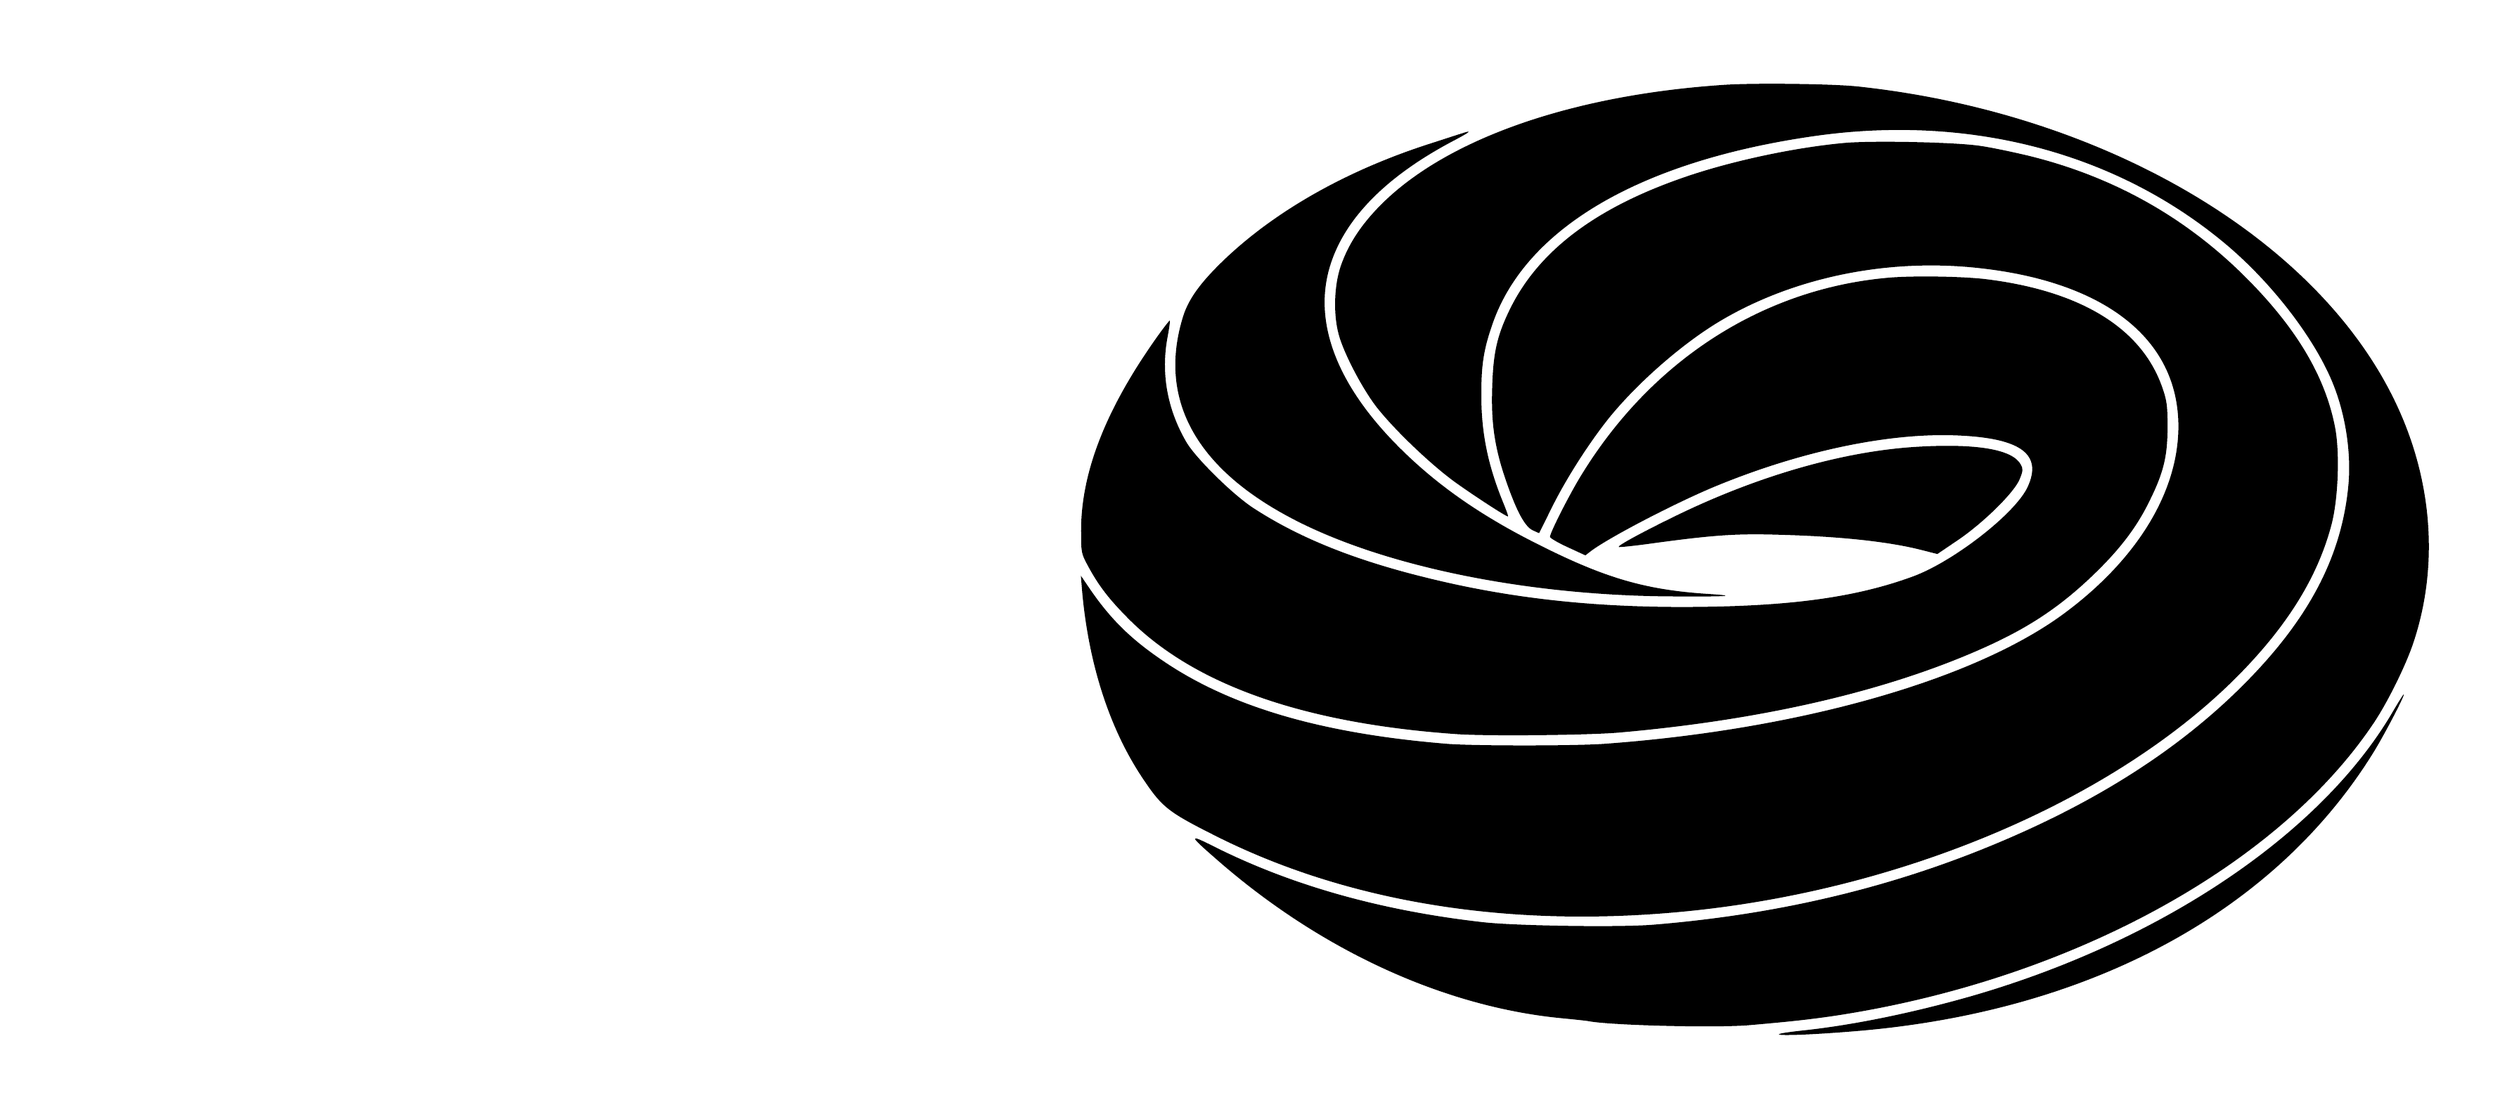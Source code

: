% auteur du logo : Mathias Rousset
% version tikz : Kroum Tzanev
% date : 13 décembre 2015
\usetikzlibrary{svg.path}

\begin{tikzpicture}[x=1pt,y=1pt]
  % logo size 748x555 (rapport 1.36:1)
  \path (-23,-27.5) rectangle (725,527.5);
  % Logo
  \begin{scope}[black]
    \fill svg{M202.0 469.0 c-1.4 -.4 -9.6 -3.1 -18.3 -5.9 -40.8 -13.3 -76.3 -33.2 -102.4 -57.5 -13.1 -12.3 -19.8 -21.2 -22.8 -30.6 -13.2 -42.1 5.9 -77.8 55.8 -104.0 46.3 -24.4 119.9 -39.6 194.7 -40.1 28.7 -.2 35.6 .2 20.1 1.2 -33.6 2.1 -54.5 8.3 -91.1 27.0 -28.0 14.3 -49.7 29.6 -68.5 48.4 -32.7 32.6 -44.9 65.6 -35.0 95.0 7.8 23.4 28.7 44.4 61.7 62.0 9.9 5.2 11.2 6.3 5.8 4.5z};
    \fill svg{M337.0 493.9 c-78.0 -5.1 -142.6 -27.5 -176.6 -61.4 -10.4 -10.4 -17.1 -20.6 -21.0 -32.0 -3.3 -9.8 -3.8 -24.1 -1.1 -34.5 2.4 -9.4 11.6 -27.1 19.0 -37.0 8.6 -11.3 27.7 -29.7 40.7 -39.2 9.6 -6.9 26.3 -17.8 27.4 -17.8 .3 .0 -.9 3.3 -2.5 7.2 -7.9 19.3 -11.3 36.1 -11.2 55.8 .0 15.4 1.3 23.2 5.8 36.1 17.1 49.2 76.0 83.6 165.0 96.4 79.9 11.5 155.4 -8.3 211.6 -55.3 23.9 -20.0 45.9 -48.6 55.3 -71.8 6.7 -16.5 9.7 -36.9 7.8 -54.1 -3.8 -36.0 -20.7 -67.7 -53.7 -100.8 -34.7 -34.8 -79.6 -62.9 -136.5 -85.5 -51.7 -20.5 -106.8 -33.0 -167.0 -37.9 -17.0 -1.4 -70.8 -.6 -87.5 1.3 -52.0 5.9 -97.7 18.7 -137.6 38.6 -14.3 7.2 -14.1 6.6 2.6 -7.9 52.8 -45.7 115.8 -74.4 176.0 -80.1 6.1 -.6 12.1 -1.2 13.5 -1.5 12.2 -2.2 66.1 -3.5 82.7 -2.0 21.8 1.9 30.4 2.9 42.3 4.6 120.7 18.0 228.8 76.5 278.5 150.9 7.2 10.8 16.6 29.9 20.4 41.5 13.5 40.8 9.4 86.6 -11.5 127.5 -42.0 82.6 -150.6 145.0 -274.9 158.1 -13.2 1.3 -51.7 1.8 -67.5 .8z};
    \fill svg{M398.4 464.0 c-24.4 -2.2 -55.5 -8.7 -79.3 -16.6 -47.5 -15.8 -77.7 -38.3 -92.7 -68.9 -6.6 -13.6 -8.6 -22.2 -9.1 -40.5 -.6 -18.2 1.3 -31.0 7.3 -48.2 5.3 -15.2 9.5 -23.0 13.5 -24.9 l3.3 -1.5 6.7 13.5 c7.3 14.7 18.9 32.8 29.2 45.7 14.6 18.0 37.2 37.8 56.2 49.3 37.1 22.4 84.7 32.6 131.0 28.1 67.0 -6.5 105.5 -36.3 105.5 -81.7 .0 -33.5 -21.0 -68.1 -58.2 -95.8 -46.1 -34.4 -136.3 -60.1 -236.8 -67.4 -15.1 -1.1 -67.6 -1.1 -81.0 .0 -63.5 5.2 -109.8 18.6 -144.5 41.7 -17.1 11.4 -27.7 21.6 -38.5 37.2 l-5.1 7.5 .6 -7.5 c3.3 -37.7 14.1 -71.1 31.1 -96.5 10.3 -15.4 13.0 -17.4 39.3 -30.6 69.1 -34.3 153.7 -47.2 244.9 -37.4 111.1 12.0 217.9 58.5 279.8 121.6 25.0 25.6 40.1 50.2 47.1 76.8 3.4 13.0 4.3 36.4 1.9 49.4 -4.9 26.0 -19.3 50.6 -44.9 76.5 -31.1 31.5 -68.7 52.8 -112.7 63.6 -8.0 1.9 -19.2 4.3 -25.0 5.1 -12.2 1.9 -55.4 2.8 -69.6 1.5z};
    \fill svg{M422.0 394.8 c-64.6 -5.3 -122.0 -41.8 -158.4 -100.8 -6.1 -9.7 -16.6 -30.4 -16.6 -32.5 .0 -.6 4.1 -3.0 9.1 -5.3 l9.1 -4.2 3.1 2.4 c9.5 7.0 41.7 23.8 62.3 32.5 44.5 18.6 91.1 28.5 126.9 26.7 31.9 -1.5 42.7 -9.8 35.0 -26.5 -6.4 -13.7 -38.3 -38.5 -59.3 -46.1 -28.5 -10.4 -61.1 -15.0 -109.7 -15.5 -51.7 -.6 -96.0 4.1 -140.0 15.0 -37.5 9.2 -65.9 20.7 -89.4 36.1 -10.4 6.9 -29.2 25.4 -34.0 33.6 -9.9 17.0 -13.2 35.6 -9.6 54.4 .8 4.3 1.3 7.9 1.1 8.1 -.1 .2 -2.8 -3.2 -5.8 -7.4 -26.8 -37.4 -39.8 -70.3 -39.8 -100.6 .0 -10.9 .1 -11.7 3.1 -17.3 5.8 -10.9 11.1 -17.8 21.8 -28.5 33.7 -33.6 89.8 -53.3 168.1 -58.8 15.3 -1.1 67.2 -.6 83.5 .8 72.8 6.4 136.0 20.9 185.5 42.7 24.5 10.8 40.7 21.5 58.3 38.4 13.3 12.8 22.1 24.2 28.6 37.5 7.5 15.0 9.5 23.4 9.5 38.5 .0 11.0 -.3 13.4 -2.7 20.3 -10.6 30.5 -41.9 49.7 -90.9 55.7 -11.9 1.4 -36.1 1.8 -48.8 .8z};
    \fill svg{M435.7 307.8 c-38.8 -2.3 -84.3 -15.6 -128.1 -37.5 -16.4 -8.1 -25.8 -13.4 -25.3 -14.0 .3 -.2 7.2 .5 15.3 1.6 32.7 4.5 44.9 5.4 66.9 4.7 31.1 -.8 56.5 -3.5 73.3 -7.8 l8.3 -2.1 10.2 6.9 c13.5 9.1 29.7 25.1 32.2 31.8 1.7 4.3 1.7 5.1 .4 7.4 -4.3 7.7 -22.7 10.8 -53.2 9.0z};
    \fill svg{M679.9 171.1 c-36.6 -62.2 -118.2 -117.3 -215.9 -145.6 -30.1 -8.6 -60.2 -14.8 -85.5 -17.6 -29.0 -3.1 -8.8 -3.4 26.8 -.4 119.7 10.2 214.3 61.3 265.0 143.3 5.5 8.9 16.1 29.2 15.5 29.7 -.2 .1 -2.8 -4.1 -5.9 -9.4z};
  \end{scope}
\end{tikzpicture}
